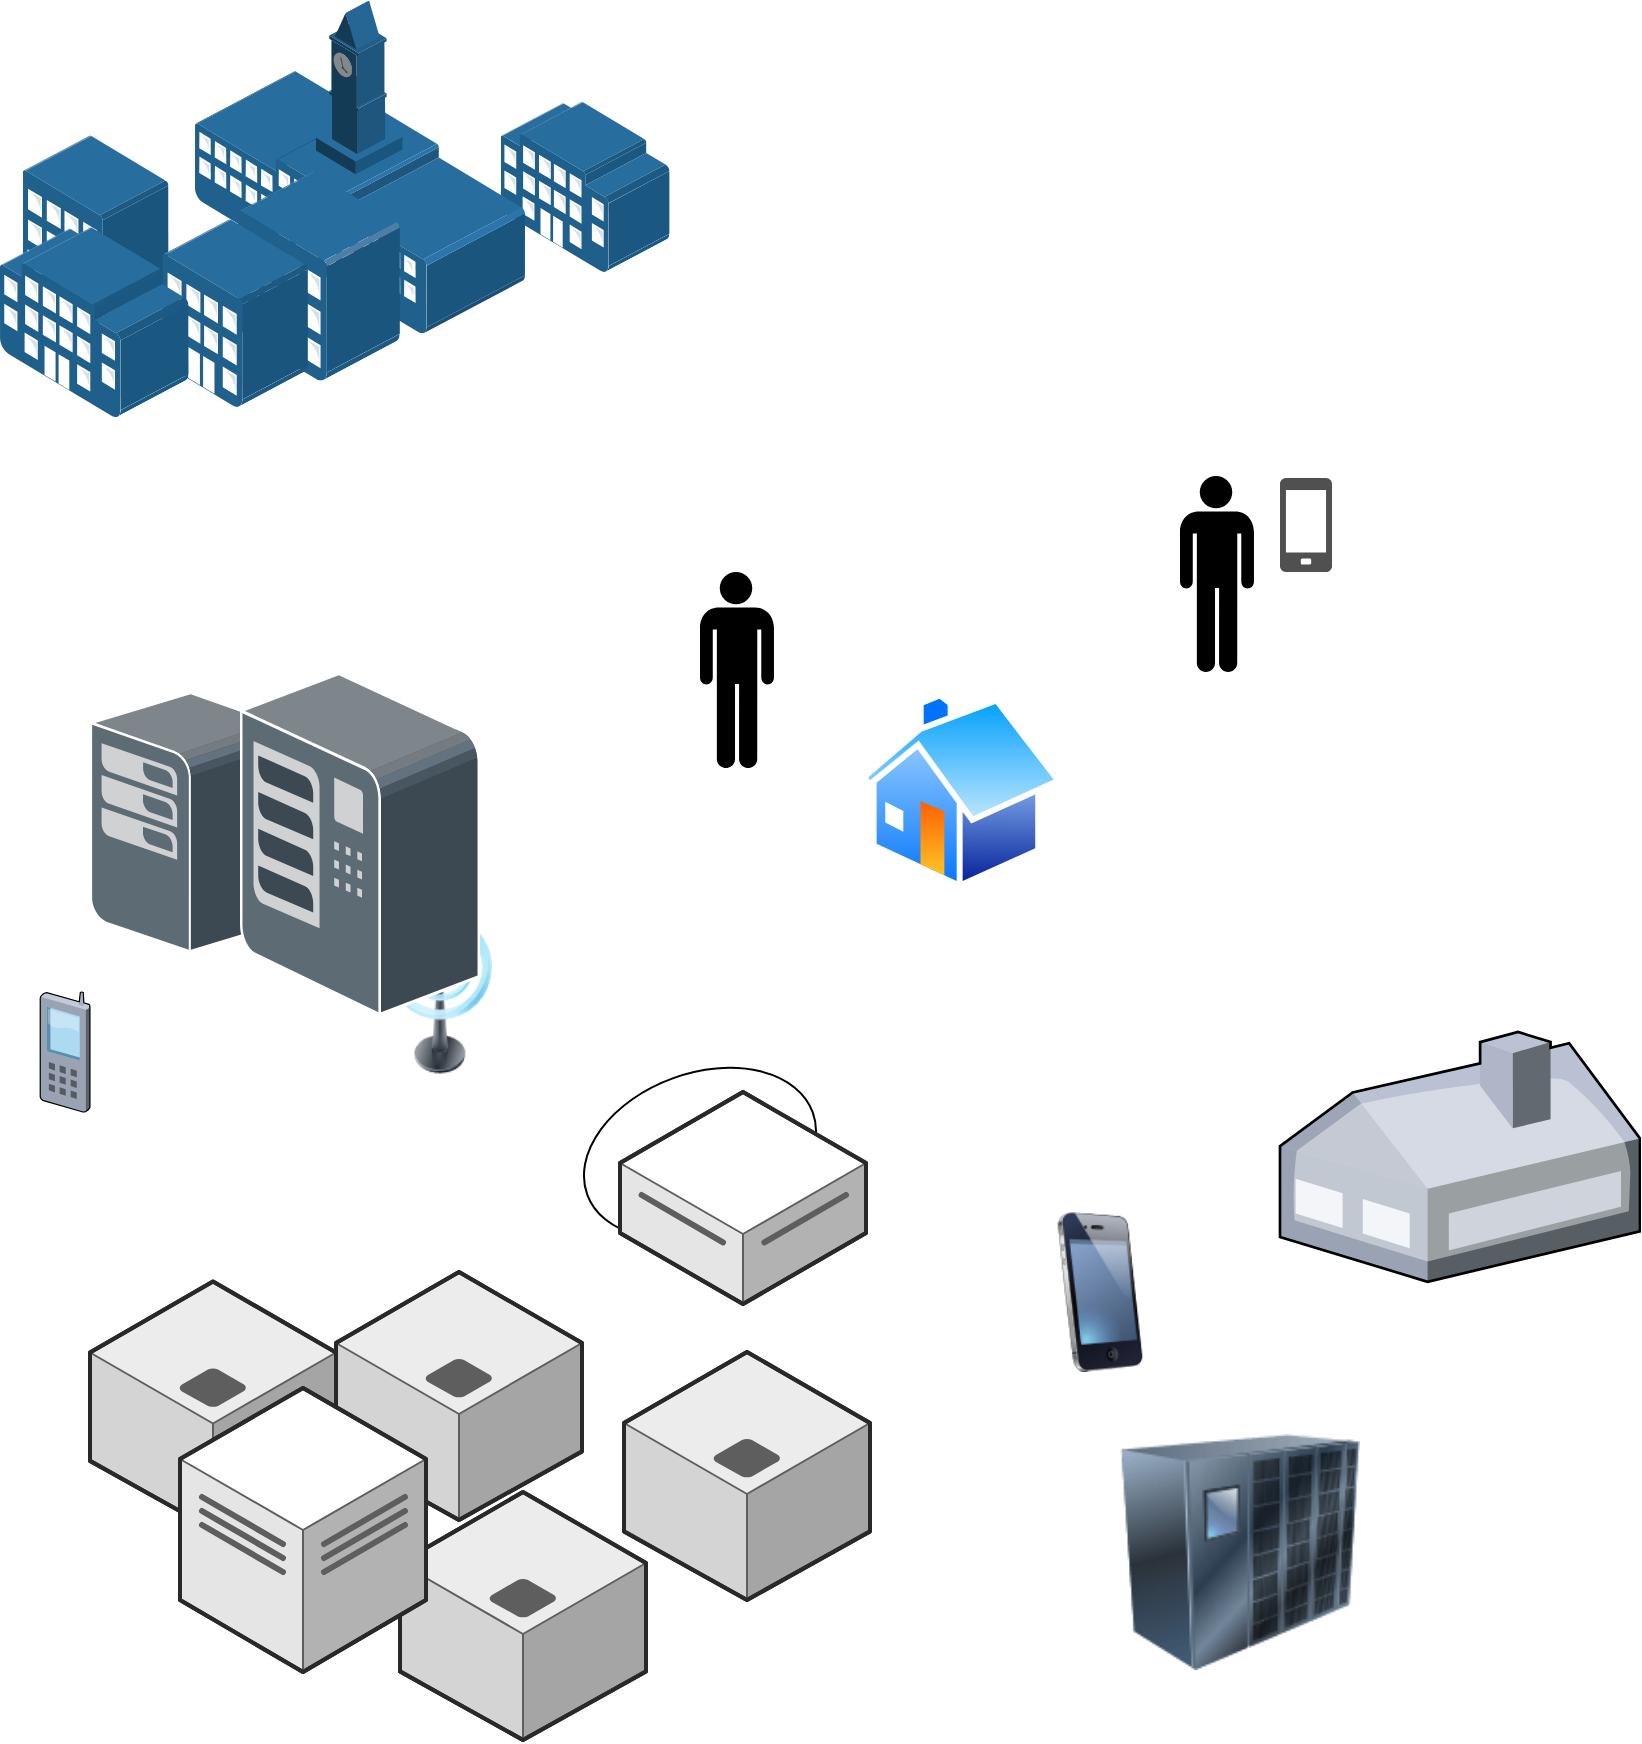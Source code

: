 <mxfile version="20.8.20" type="github">
  <diagram name="第 1 页" id="PWcTi1hLDS-wpYgm-kLf">
    <mxGraphModel dx="1050" dy="1718" grid="1" gridSize="10" guides="1" tooltips="1" connect="1" arrows="1" fold="1" page="1" pageScale="1" pageWidth="827" pageHeight="1169" math="0" shadow="0">
      <root>
        <mxCell id="0" />
        <mxCell id="1" parent="0" />
        <mxCell id="yhP4L-oCL2rmlkjbli4L-2" value="" style="ellipse;whiteSpace=wrap;html=1;rotation=-20;" vertex="1" parent="1">
          <mxGeometry x="330" y="400.75" width="120" height="80" as="geometry" />
        </mxCell>
        <mxCell id="yhP4L-oCL2rmlkjbli4L-11" value="" style="image;html=1;image=img/lib/clip_art/networking/UPS_128x128.png" vertex="1" parent="1">
          <mxGeometry x="600" y="580" width="120" height="120" as="geometry" />
        </mxCell>
        <mxCell id="yhP4L-oCL2rmlkjbli4L-12" value="" style="verticalLabelPosition=bottom;sketch=0;aspect=fixed;html=1;verticalAlign=top;strokeColor=none;align=center;outlineConnect=0;shape=mxgraph.citrix.home_office;" vertex="1" parent="1">
          <mxGeometry x="680" y="380" width="180" height="124.88" as="geometry" />
        </mxCell>
        <mxCell id="yhP4L-oCL2rmlkjbli4L-13" value="" style="aspect=fixed;perimeter=ellipsePerimeter;html=1;align=center;shadow=0;dashed=0;spacingTop=3;image;image=img/lib/active_directory/home.svg;" vertex="1" parent="1">
          <mxGeometry x="470" y="210" width="101.55" height="98.5" as="geometry" />
        </mxCell>
        <mxCell id="yhP4L-oCL2rmlkjbli4L-14" value="" style="shape=image;html=1;verticalAlign=top;verticalLabelPosition=bottom;labelBackgroundColor=#ffffff;imageAspect=0;aspect=fixed;image=https://cdn1.iconfinder.com/data/icons/vehicle-37/24/Drone-128.png" vertex="1" parent="1">
          <mxGeometry x="720" y="200" width="128" height="128" as="geometry" />
        </mxCell>
        <mxCell id="yhP4L-oCL2rmlkjbli4L-16" value="" style="verticalLabelPosition=bottom;sketch=0;aspect=fixed;html=1;verticalAlign=top;strokeColor=none;align=center;outlineConnect=0;shape=mxgraph.citrix.cell_phone;" vertex="1" parent="1">
          <mxGeometry x="60" y="360" width="25" height="60" as="geometry" />
        </mxCell>
        <mxCell id="yhP4L-oCL2rmlkjbli4L-17" value="" style="sketch=0;pointerEvents=1;shadow=0;dashed=0;html=1;strokeColor=none;fillColor=#505050;labelPosition=center;verticalLabelPosition=bottom;verticalAlign=top;outlineConnect=0;align=center;shape=mxgraph.office.devices.cell_phone_generic;" vertex="1" parent="1">
          <mxGeometry x="680" y="103" width="26" height="47" as="geometry" />
        </mxCell>
        <mxCell id="yhP4L-oCL2rmlkjbli4L-21" value="" style="image;html=1;image=img/lib/clip_art/telecommunication/iPhone_128x128.png" vertex="1" parent="1">
          <mxGeometry x="550" y="470" width="80" height="80" as="geometry" />
        </mxCell>
        <mxCell id="yhP4L-oCL2rmlkjbli4L-22" value="" style="image;html=1;image=img/lib/clip_art/telecommunication/Signal_tower_on_128x128.png" vertex="1" parent="1">
          <mxGeometry x="220" y="320.75" width="80" height="80" as="geometry" />
        </mxCell>
        <mxCell id="yhP4L-oCL2rmlkjbli4L-23" value="" style="verticalLabelPosition=bottom;html=1;verticalAlign=top;strokeWidth=1;align=center;outlineConnect=0;dashed=0;outlineConnect=0;shape=mxgraph.aws3d.application_server;fillColor=#ECECEC;strokeColor=#5E5E5E;aspect=fixed;" vertex="1" parent="1">
          <mxGeometry x="240" y="610" width="123" height="124" as="geometry" />
        </mxCell>
        <mxCell id="yhP4L-oCL2rmlkjbli4L-24" value="" style="verticalLabelPosition=bottom;html=1;verticalAlign=top;strokeWidth=1;align=center;outlineConnect=0;dashed=0;outlineConnect=0;shape=mxgraph.aws3d.application_server;fillColor=#ECECEC;strokeColor=#5E5E5E;aspect=fixed;" vertex="1" parent="1">
          <mxGeometry x="208" y="500" width="123" height="124" as="geometry" />
        </mxCell>
        <mxCell id="yhP4L-oCL2rmlkjbli4L-25" value="" style="verticalLabelPosition=bottom;html=1;verticalAlign=top;strokeWidth=1;align=center;outlineConnect=0;dashed=0;outlineConnect=0;shape=mxgraph.aws3d.application_server;fillColor=#ECECEC;strokeColor=#5E5E5E;aspect=fixed;" vertex="1" parent="1">
          <mxGeometry x="352" y="540" width="123" height="124" as="geometry" />
        </mxCell>
        <mxCell id="yhP4L-oCL2rmlkjbli4L-26" value="" style="verticalLabelPosition=bottom;html=1;verticalAlign=top;strokeWidth=1;align=center;outlineConnect=0;dashed=0;outlineConnect=0;shape=mxgraph.aws3d.application_server;fillColor=#ECECEC;strokeColor=#5E5E5E;aspect=fixed;" vertex="1" parent="1">
          <mxGeometry x="85" y="504.75" width="123" height="124" as="geometry" />
        </mxCell>
        <mxCell id="yhP4L-oCL2rmlkjbli4L-27" value="" style="verticalLabelPosition=bottom;html=1;verticalAlign=top;strokeWidth=1;align=center;outlineConnect=0;dashed=0;outlineConnect=0;shape=mxgraph.aws3d.dataCenter;strokeColor=#5E5E5E;aspect=fixed;" vertex="1" parent="1">
          <mxGeometry x="130" y="558" width="123" height="142" as="geometry" />
        </mxCell>
        <mxCell id="yhP4L-oCL2rmlkjbli4L-28" value="" style="shadow=0;dashed=0;html=1;labelPosition=center;verticalLabelPosition=bottom;verticalAlign=top;align=center;outlineConnect=0;shape=mxgraph.veeam.3d.esx_esxi;" vertex="1" parent="1">
          <mxGeometry x="85" y="210" width="100" height="130" as="geometry" />
        </mxCell>
        <mxCell id="yhP4L-oCL2rmlkjbli4L-29" value="" style="shadow=0;dashed=0;html=1;labelPosition=center;verticalLabelPosition=bottom;verticalAlign=top;align=center;outlineConnect=0;shape=mxgraph.veeam.3d.tape_library;" vertex="1" parent="1">
          <mxGeometry x="160" y="200" width="120" height="172" as="geometry" />
        </mxCell>
        <mxCell id="yhP4L-oCL2rmlkjbli4L-32" value="" style="verticalLabelPosition=bottom;html=1;verticalAlign=top;strokeWidth=1;align=center;outlineConnect=0;dashed=0;outlineConnect=0;shape=mxgraph.aws3d.dataServer;strokeColor=#5E5E5E;aspect=fixed;" vertex="1" parent="1">
          <mxGeometry x="350" y="410" width="123" height="106" as="geometry" />
        </mxCell>
        <mxCell id="yhP4L-oCL2rmlkjbli4L-34" value="" style="shape=mxgraph.signs.people.man_1;html=1;pointerEvents=1;fillColor=#000000;strokeColor=none;verticalLabelPosition=bottom;verticalAlign=top;align=center;" vertex="1" parent="1">
          <mxGeometry x="390" y="150" width="37" height="98" as="geometry" />
        </mxCell>
        <mxCell id="yhP4L-oCL2rmlkjbli4L-35" value="" style="shape=mxgraph.signs.people.man_1;html=1;pointerEvents=1;fillColor=#000000;strokeColor=none;verticalLabelPosition=bottom;verticalAlign=top;align=center;" vertex="1" parent="1">
          <mxGeometry x="630" y="102" width="37" height="98" as="geometry" />
        </mxCell>
        <mxCell id="yhP4L-oCL2rmlkjbli4L-36" value="" style="points=[];aspect=fixed;html=1;align=center;shadow=0;dashed=0;image;image=img/lib/allied_telesis/buildings/Large_Building.svg;" vertex="1" parent="1">
          <mxGeometry x="290" y="-85" width="85" height="85" as="geometry" />
        </mxCell>
        <mxCell id="yhP4L-oCL2rmlkjbli4L-37" value="" style="points=[];aspect=fixed;html=1;align=center;shadow=0;dashed=0;image;image=img/lib/allied_telesis/buildings/School_Building.svg;" vertex="1" parent="1">
          <mxGeometry x="137.5" y="-135.9" width="165" height="166.8" as="geometry" />
        </mxCell>
        <mxCell id="yhP4L-oCL2rmlkjbli4L-38" value="" style="points=[];aspect=fixed;html=1;align=center;shadow=0;dashed=0;image;image=img/lib/allied_telesis/buildings/Medium_Business_Building.svg;" vertex="1" parent="1">
          <mxGeometry x="158.88" y="-50" width="81.12" height="104.3" as="geometry" />
        </mxCell>
        <mxCell id="yhP4L-oCL2rmlkjbli4L-39" value="" style="points=[];aspect=fixed;html=1;align=center;shadow=0;dashed=0;image;image=img/lib/allied_telesis/buildings/Building_Cluster.svg;" vertex="1" parent="1">
          <mxGeometry x="40" y="-68.35" width="153.96" height="141" as="geometry" />
        </mxCell>
      </root>
    </mxGraphModel>
  </diagram>
</mxfile>
